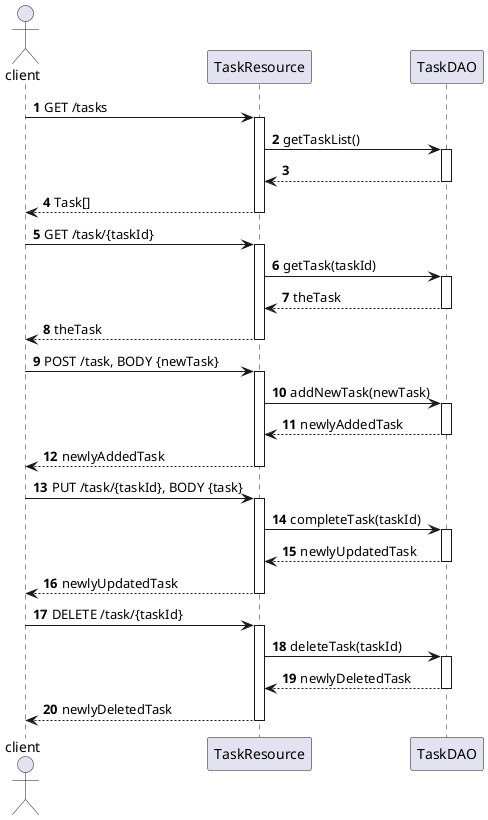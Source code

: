 @startuml
'https://plantuml.com/sequence-diagram

actor client
participant TaskResource
participant TaskDAO

autonumber

client -> TaskResource++: GET /tasks
    TaskResource -> TaskDAO++:getTaskList()
    return
return Task[]

client -> TaskResource++: GET /task/{taskId}
    TaskResource -> TaskDAO++:getTask(taskId)
    return theTask
return theTask

client -> TaskResource++: POST /task, BODY {newTask}
    TaskResource -> TaskDAO++:addNewTask(newTask)
    return newlyAddedTask
return newlyAddedTask

client -> TaskResource++: PUT /task/{taskId}, BODY {task}
    TaskResource -> TaskDAO++:completeTask(taskId)
    return newlyUpdatedTask
return newlyUpdatedTask

client -> TaskResource++: DELETE /task/{taskId}
    TaskResource -> TaskDAO++:deleteTask(taskId)
    return newlyDeletedTask
return newlyDeletedTask

@enduml